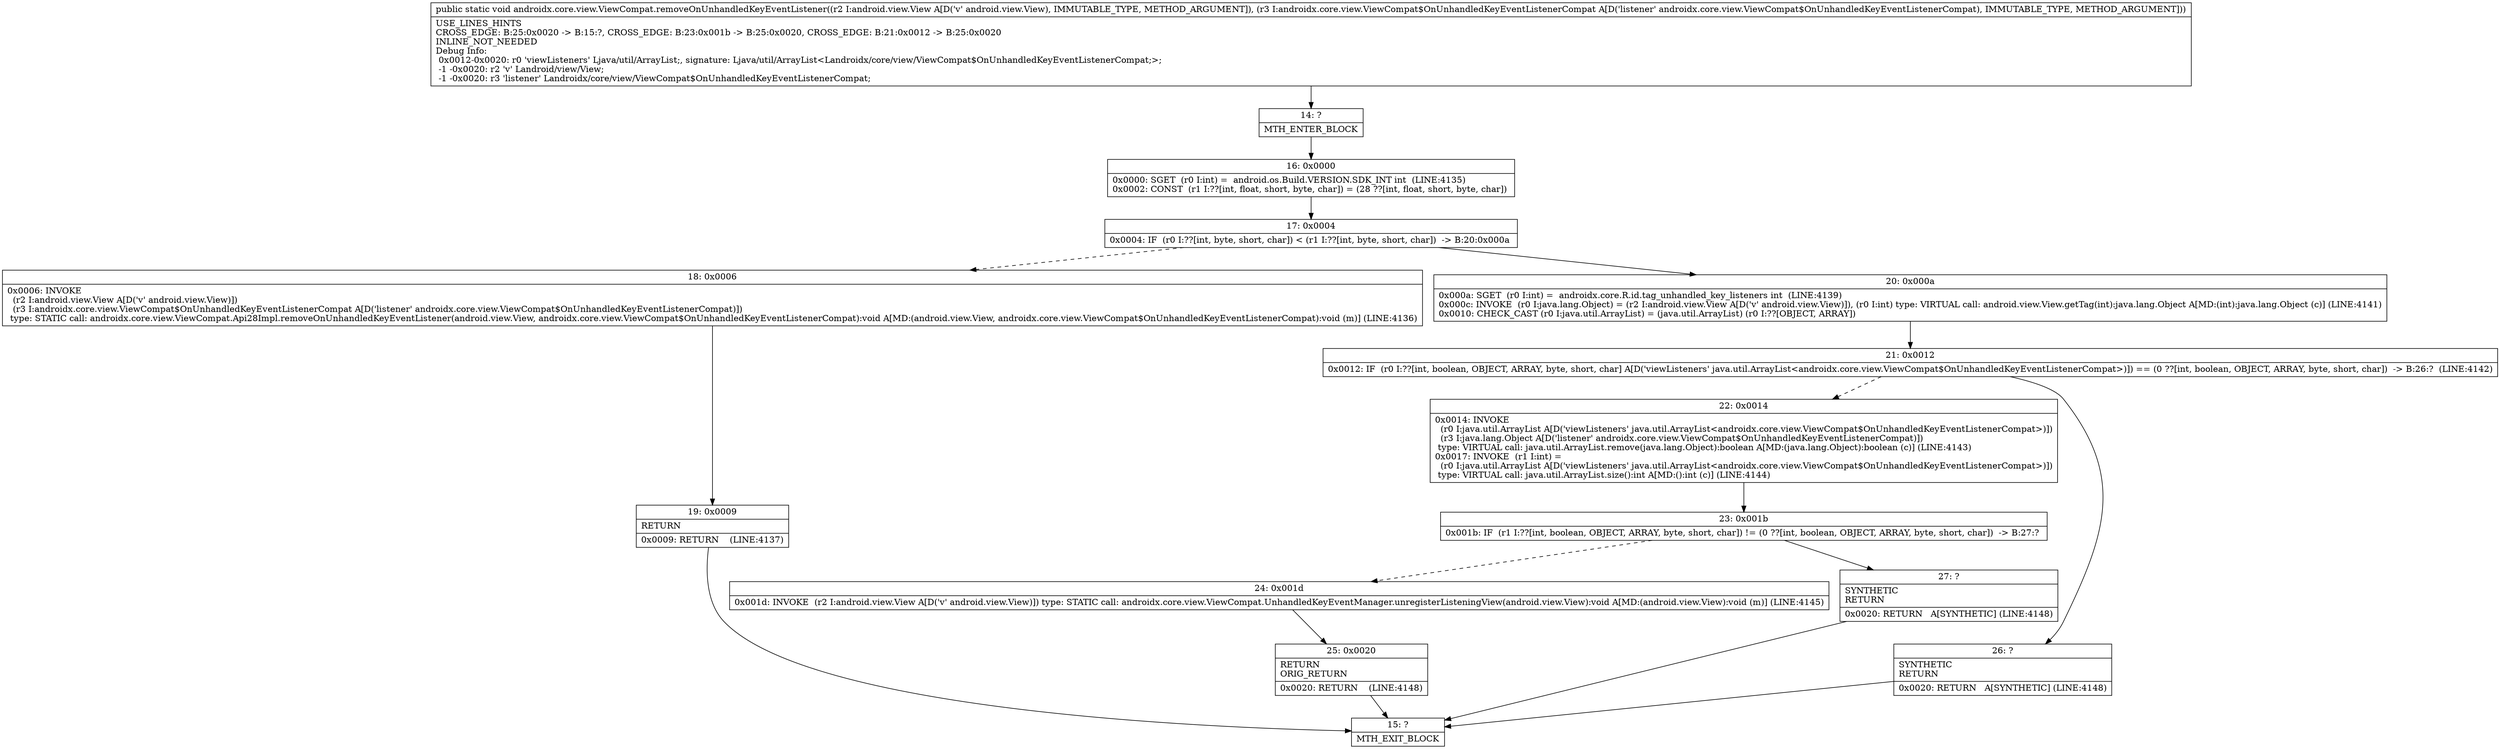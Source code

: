 digraph "CFG forandroidx.core.view.ViewCompat.removeOnUnhandledKeyEventListener(Landroid\/view\/View;Landroidx\/core\/view\/ViewCompat$OnUnhandledKeyEventListenerCompat;)V" {
Node_14 [shape=record,label="{14\:\ ?|MTH_ENTER_BLOCK\l}"];
Node_16 [shape=record,label="{16\:\ 0x0000|0x0000: SGET  (r0 I:int) =  android.os.Build.VERSION.SDK_INT int  (LINE:4135)\l0x0002: CONST  (r1 I:??[int, float, short, byte, char]) = (28 ??[int, float, short, byte, char]) \l}"];
Node_17 [shape=record,label="{17\:\ 0x0004|0x0004: IF  (r0 I:??[int, byte, short, char]) \< (r1 I:??[int, byte, short, char])  \-\> B:20:0x000a \l}"];
Node_18 [shape=record,label="{18\:\ 0x0006|0x0006: INVOKE  \l  (r2 I:android.view.View A[D('v' android.view.View)])\l  (r3 I:androidx.core.view.ViewCompat$OnUnhandledKeyEventListenerCompat A[D('listener' androidx.core.view.ViewCompat$OnUnhandledKeyEventListenerCompat)])\l type: STATIC call: androidx.core.view.ViewCompat.Api28Impl.removeOnUnhandledKeyEventListener(android.view.View, androidx.core.view.ViewCompat$OnUnhandledKeyEventListenerCompat):void A[MD:(android.view.View, androidx.core.view.ViewCompat$OnUnhandledKeyEventListenerCompat):void (m)] (LINE:4136)\l}"];
Node_19 [shape=record,label="{19\:\ 0x0009|RETURN\l|0x0009: RETURN    (LINE:4137)\l}"];
Node_15 [shape=record,label="{15\:\ ?|MTH_EXIT_BLOCK\l}"];
Node_20 [shape=record,label="{20\:\ 0x000a|0x000a: SGET  (r0 I:int) =  androidx.core.R.id.tag_unhandled_key_listeners int  (LINE:4139)\l0x000c: INVOKE  (r0 I:java.lang.Object) = (r2 I:android.view.View A[D('v' android.view.View)]), (r0 I:int) type: VIRTUAL call: android.view.View.getTag(int):java.lang.Object A[MD:(int):java.lang.Object (c)] (LINE:4141)\l0x0010: CHECK_CAST (r0 I:java.util.ArrayList) = (java.util.ArrayList) (r0 I:??[OBJECT, ARRAY]) \l}"];
Node_21 [shape=record,label="{21\:\ 0x0012|0x0012: IF  (r0 I:??[int, boolean, OBJECT, ARRAY, byte, short, char] A[D('viewListeners' java.util.ArrayList\<androidx.core.view.ViewCompat$OnUnhandledKeyEventListenerCompat\>)]) == (0 ??[int, boolean, OBJECT, ARRAY, byte, short, char])  \-\> B:26:?  (LINE:4142)\l}"];
Node_22 [shape=record,label="{22\:\ 0x0014|0x0014: INVOKE  \l  (r0 I:java.util.ArrayList A[D('viewListeners' java.util.ArrayList\<androidx.core.view.ViewCompat$OnUnhandledKeyEventListenerCompat\>)])\l  (r3 I:java.lang.Object A[D('listener' androidx.core.view.ViewCompat$OnUnhandledKeyEventListenerCompat)])\l type: VIRTUAL call: java.util.ArrayList.remove(java.lang.Object):boolean A[MD:(java.lang.Object):boolean (c)] (LINE:4143)\l0x0017: INVOKE  (r1 I:int) = \l  (r0 I:java.util.ArrayList A[D('viewListeners' java.util.ArrayList\<androidx.core.view.ViewCompat$OnUnhandledKeyEventListenerCompat\>)])\l type: VIRTUAL call: java.util.ArrayList.size():int A[MD:():int (c)] (LINE:4144)\l}"];
Node_23 [shape=record,label="{23\:\ 0x001b|0x001b: IF  (r1 I:??[int, boolean, OBJECT, ARRAY, byte, short, char]) != (0 ??[int, boolean, OBJECT, ARRAY, byte, short, char])  \-\> B:27:? \l}"];
Node_24 [shape=record,label="{24\:\ 0x001d|0x001d: INVOKE  (r2 I:android.view.View A[D('v' android.view.View)]) type: STATIC call: androidx.core.view.ViewCompat.UnhandledKeyEventManager.unregisterListeningView(android.view.View):void A[MD:(android.view.View):void (m)] (LINE:4145)\l}"];
Node_25 [shape=record,label="{25\:\ 0x0020|RETURN\lORIG_RETURN\l|0x0020: RETURN    (LINE:4148)\l}"];
Node_27 [shape=record,label="{27\:\ ?|SYNTHETIC\lRETURN\l|0x0020: RETURN   A[SYNTHETIC] (LINE:4148)\l}"];
Node_26 [shape=record,label="{26\:\ ?|SYNTHETIC\lRETURN\l|0x0020: RETURN   A[SYNTHETIC] (LINE:4148)\l}"];
MethodNode[shape=record,label="{public static void androidx.core.view.ViewCompat.removeOnUnhandledKeyEventListener((r2 I:android.view.View A[D('v' android.view.View), IMMUTABLE_TYPE, METHOD_ARGUMENT]), (r3 I:androidx.core.view.ViewCompat$OnUnhandledKeyEventListenerCompat A[D('listener' androidx.core.view.ViewCompat$OnUnhandledKeyEventListenerCompat), IMMUTABLE_TYPE, METHOD_ARGUMENT]))  | USE_LINES_HINTS\lCROSS_EDGE: B:25:0x0020 \-\> B:15:?, CROSS_EDGE: B:23:0x001b \-\> B:25:0x0020, CROSS_EDGE: B:21:0x0012 \-\> B:25:0x0020\lINLINE_NOT_NEEDED\lDebug Info:\l  0x0012\-0x0020: r0 'viewListeners' Ljava\/util\/ArrayList;, signature: Ljava\/util\/ArrayList\<Landroidx\/core\/view\/ViewCompat$OnUnhandledKeyEventListenerCompat;\>;\l  \-1 \-0x0020: r2 'v' Landroid\/view\/View;\l  \-1 \-0x0020: r3 'listener' Landroidx\/core\/view\/ViewCompat$OnUnhandledKeyEventListenerCompat;\l}"];
MethodNode -> Node_14;Node_14 -> Node_16;
Node_16 -> Node_17;
Node_17 -> Node_18[style=dashed];
Node_17 -> Node_20;
Node_18 -> Node_19;
Node_19 -> Node_15;
Node_20 -> Node_21;
Node_21 -> Node_22[style=dashed];
Node_21 -> Node_26;
Node_22 -> Node_23;
Node_23 -> Node_24[style=dashed];
Node_23 -> Node_27;
Node_24 -> Node_25;
Node_25 -> Node_15;
Node_27 -> Node_15;
Node_26 -> Node_15;
}

